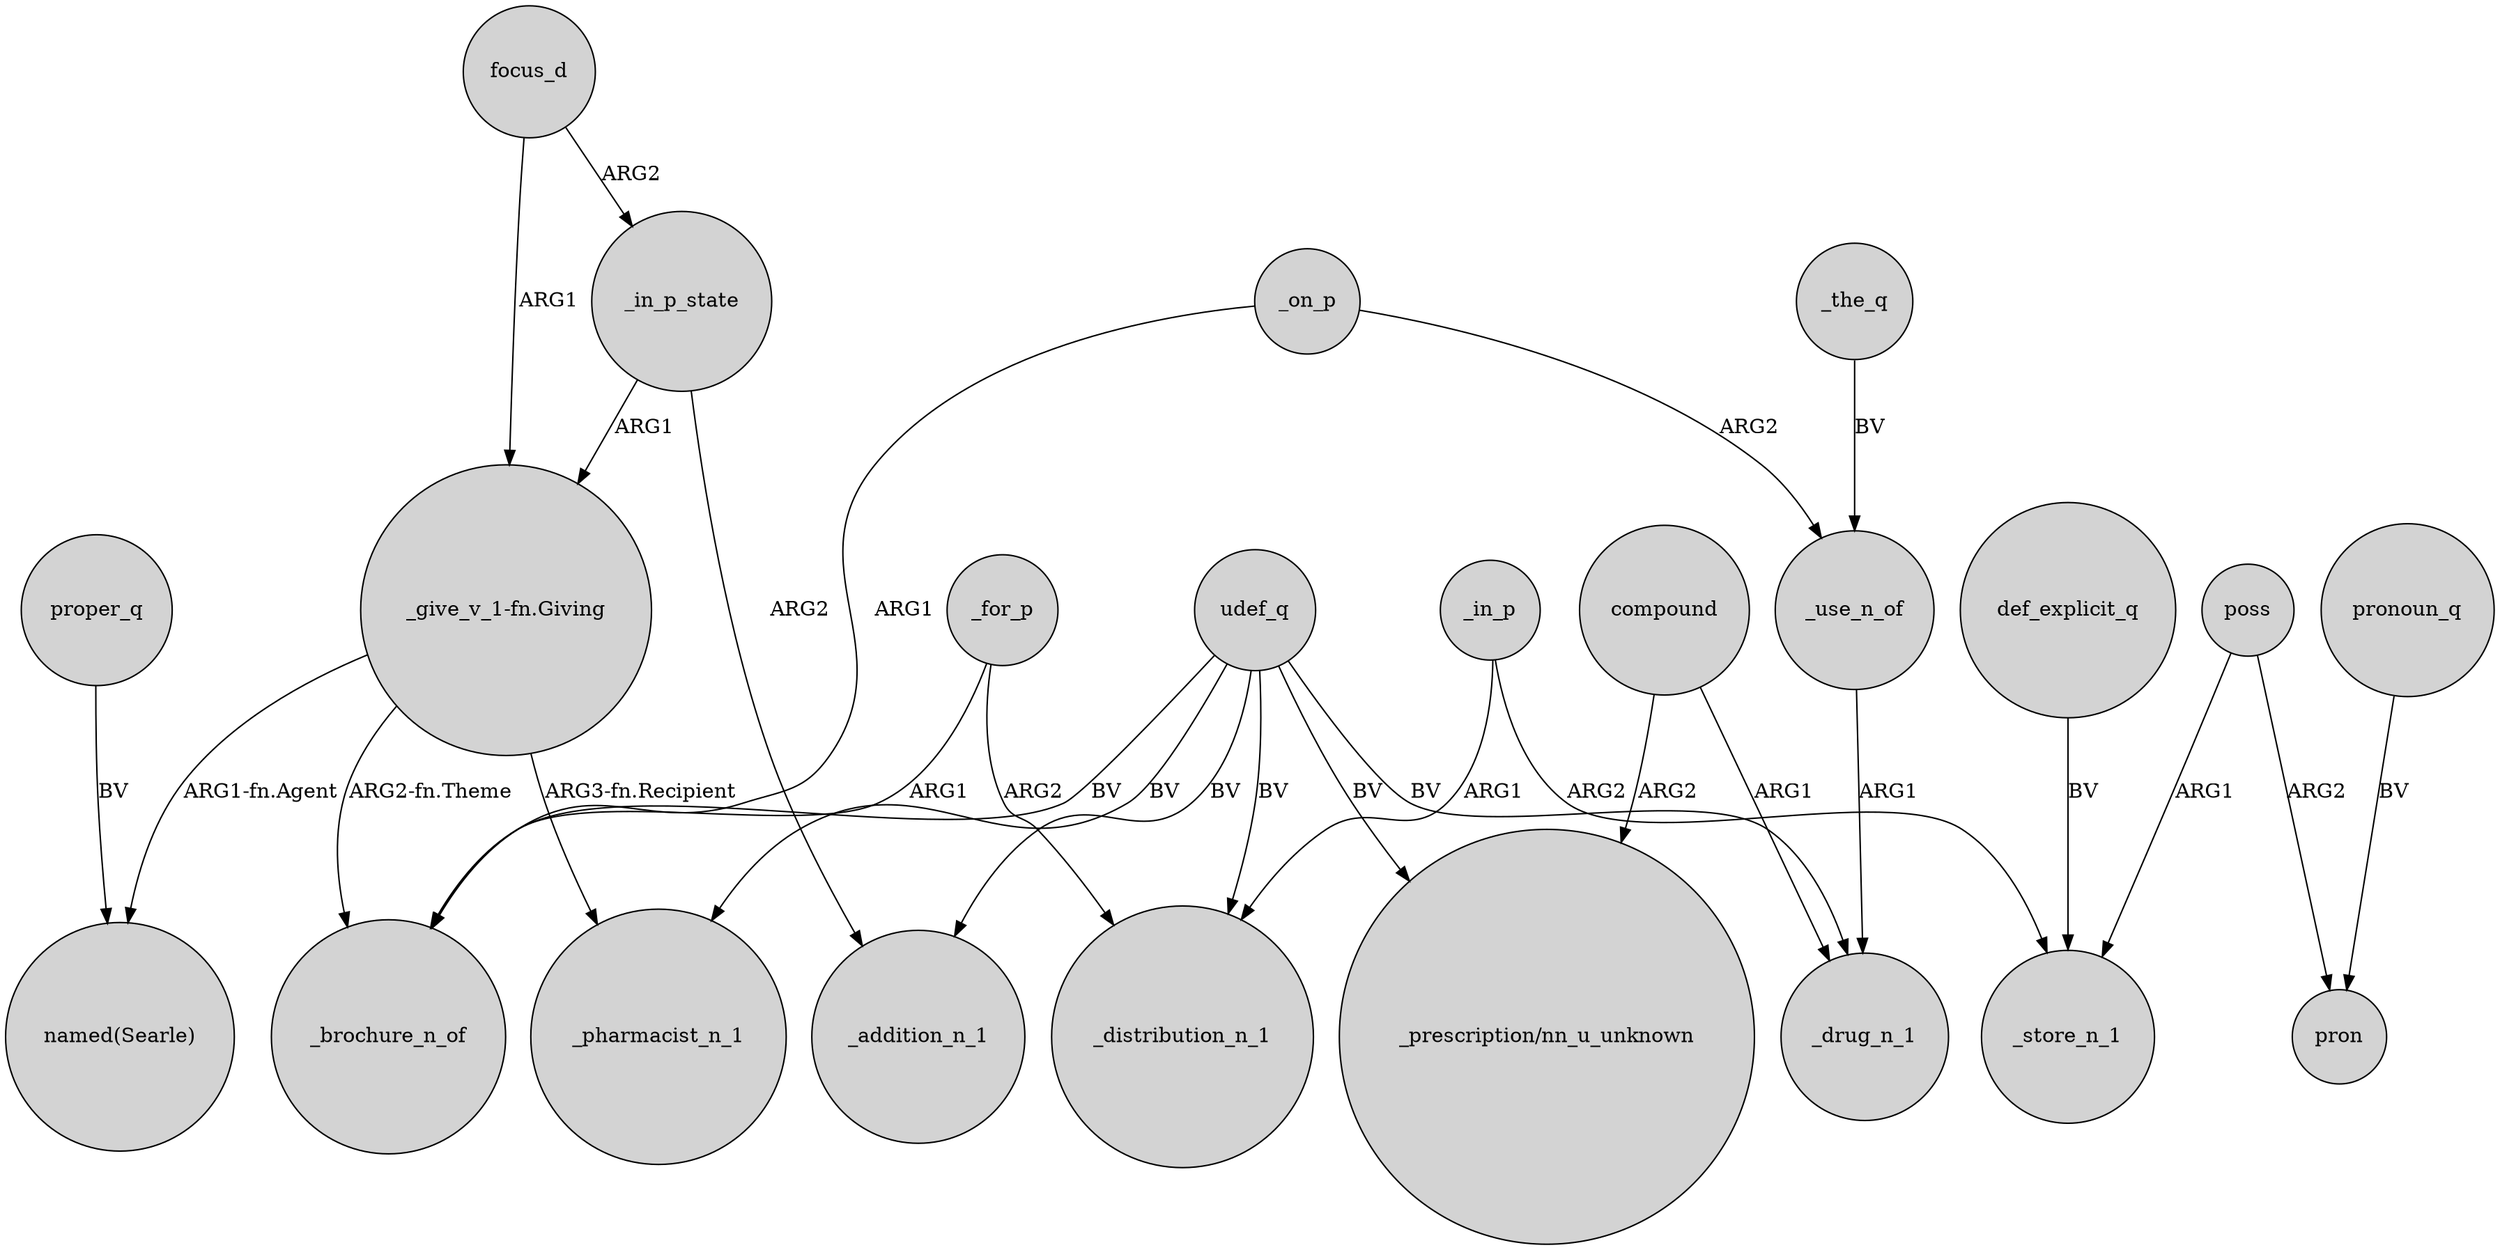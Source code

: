 digraph {
	node [shape=circle style=filled]
	_for_p -> _brochure_n_of [label=ARG1]
	proper_q -> "named(Searle)" [label=BV]
	poss -> _store_n_1 [label=ARG1]
	poss -> pron [label=ARG2]
	_on_p -> _use_n_of [label=ARG2]
	udef_q -> "_prescription/nn_u_unknown" [label=BV]
	"_give_v_1-fn.Giving" -> "named(Searle)" [label="ARG1-fn.Agent"]
	udef_q -> _pharmacist_n_1 [label=BV]
	compound -> "_prescription/nn_u_unknown" [label=ARG2]
	focus_d -> _in_p_state [label=ARG2]
	_the_q -> _use_n_of [label=BV]
	udef_q -> _distribution_n_1 [label=BV]
	_in_p -> _store_n_1 [label=ARG2]
	udef_q -> _drug_n_1 [label=BV]
	_on_p -> _brochure_n_of [label=ARG1]
	pronoun_q -> pron [label=BV]
	focus_d -> "_give_v_1-fn.Giving" [label=ARG1]
	udef_q -> _addition_n_1 [label=BV]
	_for_p -> _distribution_n_1 [label=ARG2]
	compound -> _drug_n_1 [label=ARG1]
	udef_q -> _brochure_n_of [label=BV]
	_use_n_of -> _drug_n_1 [label=ARG1]
	_in_p_state -> _addition_n_1 [label=ARG2]
	_in_p_state -> "_give_v_1-fn.Giving" [label=ARG1]
	def_explicit_q -> _store_n_1 [label=BV]
	_in_p -> _distribution_n_1 [label=ARG1]
	"_give_v_1-fn.Giving" -> _brochure_n_of [label="ARG2-fn.Theme"]
	"_give_v_1-fn.Giving" -> _pharmacist_n_1 [label="ARG3-fn.Recipient"]
}
